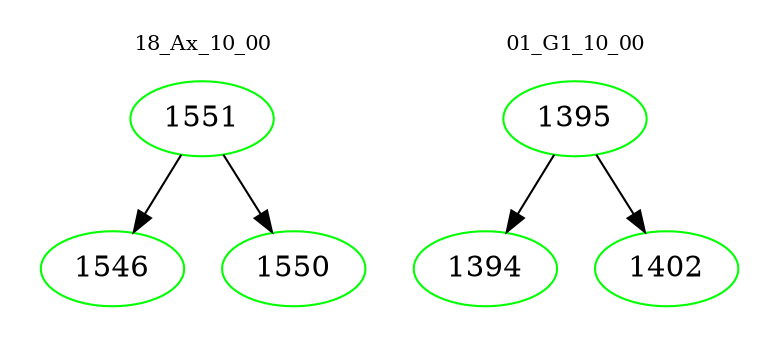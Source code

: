digraph{
subgraph cluster_0 {
color = white
label = "18_Ax_10_00";
fontsize=10;
T0_1551 [label="1551", color="green"]
T0_1551 -> T0_1546 [color="black"]
T0_1546 [label="1546", color="green"]
T0_1551 -> T0_1550 [color="black"]
T0_1550 [label="1550", color="green"]
}
subgraph cluster_1 {
color = white
label = "01_G1_10_00";
fontsize=10;
T1_1395 [label="1395", color="green"]
T1_1395 -> T1_1394 [color="black"]
T1_1394 [label="1394", color="green"]
T1_1395 -> T1_1402 [color="black"]
T1_1402 [label="1402", color="green"]
}
}

